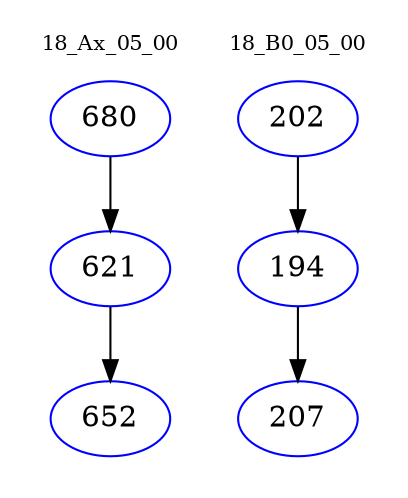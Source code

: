 digraph{
subgraph cluster_0 {
color = white
label = "18_Ax_05_00";
fontsize=10;
T0_680 [label="680", color="blue"]
T0_680 -> T0_621 [color="black"]
T0_621 [label="621", color="blue"]
T0_621 -> T0_652 [color="black"]
T0_652 [label="652", color="blue"]
}
subgraph cluster_1 {
color = white
label = "18_B0_05_00";
fontsize=10;
T1_202 [label="202", color="blue"]
T1_202 -> T1_194 [color="black"]
T1_194 [label="194", color="blue"]
T1_194 -> T1_207 [color="black"]
T1_207 [label="207", color="blue"]
}
}
